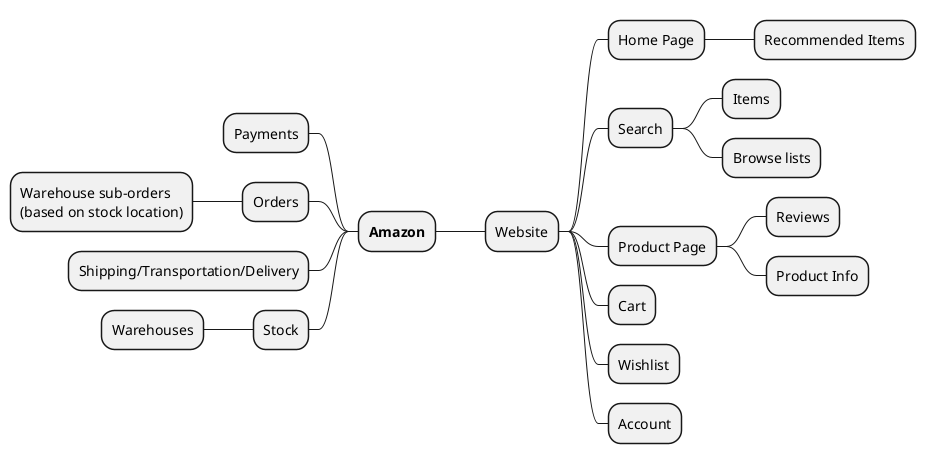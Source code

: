 
@startmindmap "Design Amazon - Main Components Overview"

+ **Amazon**
++ Website
+++ Home Page
++++ Recommended Items
+++ Search
++++ Items
++++ Browse lists
+++ Product Page
++++ Reviews
++++ Product Info
+++ Cart
+++ Wishlist
+++ Account
-- Payments
-- Orders
--- Warehouse sub-orders\n(based on stock location)
-- Shipping/Transportation/Delivery
-- Stock
--- Warehouses

@endmindmap
